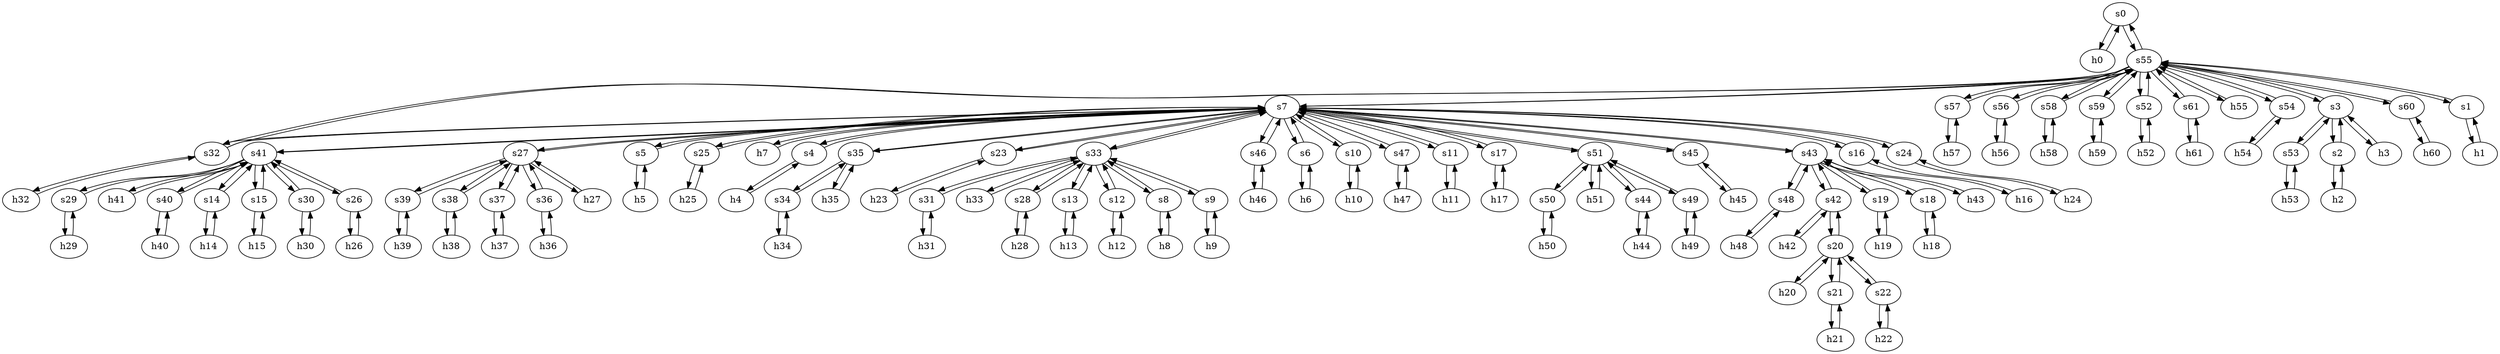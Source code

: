 strict digraph FORTHNET {
	s0	 [id=0,
		type=switch];
	h0	 [ip="111.0.0.0",
		mac="00:00:00:00:0:0",
		type=host];
	s0 -> h0	 [capacity="1Gbps",
		cost=1,
		dst_port=1,
		src_port=1];
	s55	 [id=55,
		type=switch];
	s0 -> s55	 [capacity="1Gbps",
		cost=1,
		dst_port=2,
		src_port=2];
	s7	 [id=7,
		type=switch];
	s23	 [id=23,
		type=switch];
	s7 -> s23	 [capacity="1Gbps",
		cost=1,
		dst_port=2,
		src_port=22];
	s33	 [id=33,
		type=switch];
	s7 -> s33	 [capacity="1Gbps",
		cost=1,
		dst_port=2,
		src_port=6];
	s7 -> s55	 [capacity="1Gbps",
		cost=1,
		dst_port=5,
		src_port=18];
	s32	 [id=32,
		type=switch];
	s7 -> s32	 [capacity="1Gbps",
		cost=1,
		dst_port=2,
		src_port=5];
	s46	 [id=46,
		type=switch];
	s7 -> s46	 [capacity="1Gbps",
		cost=1,
		dst_port=2,
		src_port=12];
	s6	 [id=6,
		type=switch];
	s7 -> s6	 [capacity="1Gbps",
		cost=1,
		dst_port=2,
		src_port=4];
	s10	 [id=10,
		type=switch];
	s7 -> s10	 [capacity="1Gbps",
		cost=1,
		dst_port=2,
		src_port=9];
	s47	 [id=47,
		type=switch];
	s7 -> s47	 [capacity="1Gbps",
		cost=1,
		dst_port=2,
		src_port=13];
	s11	 [id=11,
		type=switch];
	s7 -> s11	 [capacity="1Gbps",
		cost=1,
		dst_port=2,
		src_port=10];
	s17	 [id=17,
		type=switch];
	s7 -> s17	 [capacity="1Gbps",
		cost=1,
		dst_port=2,
		src_port=15];
	s51	 [id=51,
		type=switch];
	s7 -> s51	 [capacity="1Gbps",
		cost=1,
		dst_port=2,
		src_port=16];
	s45	 [id=45,
		type=switch];
	s7 -> s45	 [capacity="1Gbps",
		cost=1,
		dst_port=2,
		src_port=11];
	s43	 [id=43,
		type=switch];
	s7 -> s43	 [capacity="1Gbps",
		cost=1,
		dst_port=2,
		src_port=17];
	s16	 [id=16,
		type=switch];
	s7 -> s16	 [capacity="1Gbps",
		cost=1,
		dst_port=2,
		src_port=14];
	s24	 [id=24,
		type=switch];
	s7 -> s24	 [capacity="1Gbps",
		cost=1,
		dst_port=2,
		src_port=19];
	s41	 [id=41,
		type=switch];
	s7 -> s41	 [capacity="1Gbps",
		cost=1,
		dst_port=2,
		src_port=8];
	s27	 [id=27,
		type=switch];
	s7 -> s27	 [capacity="1Gbps",
		cost=1,
		dst_port=2,
		src_port=21];
	s5	 [id=5,
		type=switch];
	s7 -> s5	 [capacity="1Gbps",
		cost=1,
		dst_port=2,
		src_port=3];
	s25	 [id=25,
		type=switch];
	s7 -> s25	 [capacity="1Gbps",
		cost=1,
		dst_port=2,
		src_port=20];
	h7	 [ip="111.0.7.7",
		mac="00:00:00:00:7:7",
		type=host];
	s7 -> h7	 [capacity="1Gbps",
		cost=1,
		dst_port=1,
		src_port=1];
	s4	 [id=4,
		type=switch];
	s7 -> s4	 [capacity="1Gbps",
		cost=1,
		dst_port=2,
		src_port=2];
	s35	 [id=35,
		type=switch];
	s7 -> s35	 [capacity="1Gbps",
		cost=1,
		dst_port=2,
		src_port=7];
	h20	 [ip="111.0.20.20",
		mac="00:00:00:00:20:20",
		type=host];
	s20	 [id=20,
		type=switch];
	h20 -> s20	 [capacity="1Gbps",
		cost=1,
		dst_port=1,
		src_port=1];
	h47	 [ip="111.0.47.47",
		mac="00:00:00:00:47:47",
		type=host];
	h47 -> s47	 [capacity="1Gbps",
		cost=1,
		dst_port=1,
		src_port=1];
	h46	 [ip="111.0.46.46",
		mac="00:00:00:00:46:46",
		type=host];
	h46 -> s46	 [capacity="1Gbps",
		cost=1,
		dst_port=1,
		src_port=1];
	h45	 [ip="111.0.45.45",
		mac="00:00:00:00:45:45",
		type=host];
	h45 -> s45	 [capacity="1Gbps",
		cost=1,
		dst_port=1,
		src_port=1];
	h44	 [ip="111.0.44.44",
		mac="00:00:00:00:44:44",
		type=host];
	s44	 [id=44,
		type=switch];
	h44 -> s44	 [capacity="1Gbps",
		cost=1,
		dst_port=1,
		src_port=1];
	h43	 [ip="111.0.43.43",
		mac="00:00:00:00:43:43",
		type=host];
	h43 -> s43	 [capacity="1Gbps",
		cost=1,
		dst_port=1,
		src_port=1];
	s5 -> s7	 [capacity="1Gbps",
		cost=1,
		dst_port=3,
		src_port=2];
	h5	 [ip="111.0.5.5",
		mac="00:00:00:00:5:5",
		type=host];
	s5 -> h5	 [capacity="1Gbps",
		cost=1,
		dst_port=1,
		src_port=1];
	h41	 [ip="111.0.41.41",
		mac="00:00:00:00:41:41",
		type=host];
	h41 -> s41	 [capacity="1Gbps",
		cost=1,
		dst_port=1,
		src_port=1];
	h40	 [ip="111.0.40.40",
		mac="00:00:00:00:40:40",
		type=host];
	s40	 [id=40,
		type=switch];
	h40 -> s40	 [capacity="1Gbps",
		cost=1,
		dst_port=1,
		src_port=1];
	s4 -> s7	 [capacity="1Gbps",
		cost=1,
		dst_port=2,
		src_port=2];
	h4	 [ip="111.0.4.4",
		mac="00:00:00:00:4:4",
		type=host];
	s4 -> h4	 [capacity="1Gbps",
		cost=1,
		dst_port=1,
		src_port=1];
	h49	 [ip="111.0.49.49",
		mac="00:00:00:00:49:49",
		type=host];
	s49	 [id=49,
		type=switch];
	h49 -> s49	 [capacity="1Gbps",
		cost=1,
		dst_port=1,
		src_port=1];
	h48	 [ip="111.0.48.48",
		mac="00:00:00:00:48:48",
		type=host];
	s48	 [id=48,
		type=switch];
	h48 -> s48	 [capacity="1Gbps",
		cost=1,
		dst_port=1,
		src_port=1];
	s57	 [id=57,
		type=switch];
	s57 -> s55	 [capacity="1Gbps",
		cost=1,
		dst_port=10,
		src_port=2];
	h57	 [ip="111.0.57.57",
		mac="00:00:00:00:57:57",
		type=host];
	s57 -> h57	 [capacity="1Gbps",
		cost=1,
		dst_port=1,
		src_port=1];
	s56	 [id=56,
		type=switch];
	s56 -> s55	 [capacity="1Gbps",
		cost=1,
		dst_port=9,
		src_port=2];
	h56	 [ip="111.0.56.56",
		mac="00:00:00:00:56:56",
		type=host];
	s56 -> h56	 [capacity="1Gbps",
		cost=1,
		dst_port=1,
		src_port=1];
	s58	 [id=58,
		type=switch];
	s55 -> s58	 [capacity="1Gbps",
		cost=1,
		dst_port=2,
		src_port=11];
	s55 -> s56	 [capacity="1Gbps",
		cost=1,
		dst_port=2,
		src_port=9];
	s59	 [id=59,
		type=switch];
	s55 -> s59	 [capacity="1Gbps",
		cost=1,
		dst_port=2,
		src_port=12];
	s55 -> s32	 [capacity="1Gbps",
		cost=1,
		dst_port=3,
		src_port=6];
	s52	 [id=52,
		type=switch];
	s55 -> s52	 [capacity="1Gbps",
		cost=1,
		dst_port=2,
		src_port=7];
	s61	 [id=61,
		type=switch];
	s55 -> s61	 [capacity="1Gbps",
		cost=1,
		dst_port=2,
		src_port=14];
	s55 -> s7	 [capacity="1Gbps",
		cost=1,
		dst_port=18,
		src_port=5];
	h55	 [ip="111.0.55.55",
		mac="00:00:00:00:55:55",
		type=host];
	s55 -> h55	 [capacity="1Gbps",
		cost=1,
		dst_port=1,
		src_port=1];
	s54	 [id=54,
		type=switch];
	s55 -> s54	 [capacity="1Gbps",
		cost=1,
		dst_port=2,
		src_port=8];
	s3	 [id=3,
		type=switch];
	s55 -> s3	 [capacity="1Gbps",
		cost=1,
		dst_port=4,
		src_port=4];
	s60	 [id=60,
		type=switch];
	s55 -> s60	 [capacity="1Gbps",
		cost=1,
		dst_port=2,
		src_port=13];
	s1	 [id=1,
		type=switch];
	s55 -> s1	 [capacity="1Gbps",
		cost=1,
		dst_port=2,
		src_port=3];
	s55 -> s57	 [capacity="1Gbps",
		cost=1,
		dst_port=2,
		src_port=10];
	s55 -> s0	 [capacity="1Gbps",
		cost=1,
		dst_port=2,
		src_port=2];
	s54 -> s55	 [capacity="1Gbps",
		cost=1,
		dst_port=8,
		src_port=2];
	h54	 [ip="111.0.54.54",
		mac="00:00:00:00:54:54",
		type=host];
	s54 -> h54	 [capacity="1Gbps",
		cost=1,
		dst_port=1,
		src_port=1];
	s53	 [id=53,
		type=switch];
	h53	 [ip="111.0.53.53",
		mac="00:00:00:00:53:53",
		type=host];
	s53 -> h53	 [capacity="1Gbps",
		cost=1,
		dst_port=1,
		src_port=1];
	s53 -> s3	 [capacity="1Gbps",
		cost=1,
		dst_port=3,
		src_port=2];
	s52 -> s55	 [capacity="1Gbps",
		cost=1,
		dst_port=7,
		src_port=2];
	h52	 [ip="111.0.52.52",
		mac="00:00:00:00:52:52",
		type=host];
	s52 -> h52	 [capacity="1Gbps",
		cost=1,
		dst_port=1,
		src_port=1];
	s51 -> s49	 [capacity="1Gbps",
		cost=1,
		dst_port=2,
		src_port=4];
	s51 -> s7	 [capacity="1Gbps",
		cost=1,
		dst_port=16,
		src_port=2];
	s50	 [id=50,
		type=switch];
	s51 -> s50	 [capacity="1Gbps",
		cost=1,
		dst_port=2,
		src_port=5];
	s51 -> s44	 [capacity="1Gbps",
		cost=1,
		dst_port=2,
		src_port=3];
	h51	 [ip="111.0.51.51",
		mac="00:00:00:00:51:51",
		type=host];
	s51 -> h51	 [capacity="1Gbps",
		cost=1,
		dst_port=1,
		src_port=1];
	h50	 [ip="111.0.50.50",
		mac="00:00:00:00:50:50",
		type=host];
	s50 -> h50	 [capacity="1Gbps",
		cost=1,
		dst_port=1,
		src_port=1];
	s50 -> s51	 [capacity="1Gbps",
		cost=1,
		dst_port=5,
		src_port=2];
	s59 -> s55	 [capacity="1Gbps",
		cost=1,
		dst_port=12,
		src_port=2];
	h59	 [ip="111.0.59.59",
		mac="00:00:00:00:59:59",
		type=host];
	s59 -> h59	 [capacity="1Gbps",
		cost=1,
		dst_port=1,
		src_port=1];
	s58 -> s55	 [capacity="1Gbps",
		cost=1,
		dst_port=11,
		src_port=2];
	h58	 [ip="111.0.58.58",
		mac="00:00:00:00:58:58",
		type=host];
	s58 -> h58	 [capacity="1Gbps",
		cost=1,
		dst_port=1,
		src_port=1];
	h54 -> s54	 [capacity="1Gbps",
		cost=1,
		dst_port=1,
		src_port=1];
	h55 -> s55	 [capacity="1Gbps",
		cost=1,
		dst_port=1,
		src_port=1];
	h56 -> s56	 [capacity="1Gbps",
		cost=1,
		dst_port=1,
		src_port=1];
	h57 -> s57	 [capacity="1Gbps",
		cost=1,
		dst_port=1,
		src_port=1];
	h50 -> s50	 [capacity="1Gbps",
		cost=1,
		dst_port=1,
		src_port=1];
	h51 -> s51	 [capacity="1Gbps",
		cost=1,
		dst_port=1,
		src_port=1];
	h52 -> s52	 [capacity="1Gbps",
		cost=1,
		dst_port=1,
		src_port=1];
	h53 -> s53	 [capacity="1Gbps",
		cost=1,
		dst_port=1,
		src_port=1];
	h58 -> s58	 [capacity="1Gbps",
		cost=1,
		dst_port=1,
		src_port=1];
	h59 -> s59	 [capacity="1Gbps",
		cost=1,
		dst_port=1,
		src_port=1];
	s44 -> s51	 [capacity="1Gbps",
		cost=1,
		dst_port=3,
		src_port=2];
	s44 -> h44	 [capacity="1Gbps",
		cost=1,
		dst_port=1,
		src_port=1];
	h24	 [ip="111.0.24.24",
		mac="00:00:00:00:24:24",
		type=host];
	h24 -> s24	 [capacity="1Gbps",
		cost=1,
		dst_port=1,
		src_port=1];
	s46 -> s7	 [capacity="1Gbps",
		cost=1,
		dst_port=12,
		src_port=2];
	s46 -> h46	 [capacity="1Gbps",
		cost=1,
		dst_port=1,
		src_port=1];
	s47 -> h47	 [capacity="1Gbps",
		cost=1,
		dst_port=1,
		src_port=1];
	s47 -> s7	 [capacity="1Gbps",
		cost=1,
		dst_port=13,
		src_port=2];
	s40 -> s41	 [capacity="1Gbps",
		cost=1,
		dst_port=8,
		src_port=2];
	s40 -> h40	 [capacity="1Gbps",
		cost=1,
		dst_port=1,
		src_port=1];
	s41 -> h41	 [capacity="1Gbps",
		cost=1,
		dst_port=1,
		src_port=1];
	s14	 [id=14,
		type=switch];
	s41 -> s14	 [capacity="1Gbps",
		cost=1,
		dst_port=2,
		src_port=3];
	s41 -> s7	 [capacity="1Gbps",
		cost=1,
		dst_port=8,
		src_port=2];
	s15	 [id=15,
		type=switch];
	s41 -> s15	 [capacity="1Gbps",
		cost=1,
		dst_port=2,
		src_port=4];
	s30	 [id=30,
		type=switch];
	s41 -> s30	 [capacity="1Gbps",
		cost=1,
		dst_port=2,
		src_port=7];
	s26	 [id=26,
		type=switch];
	s41 -> s26	 [capacity="1Gbps",
		cost=1,
		dst_port=2,
		src_port=5];
	s41 -> s40	 [capacity="1Gbps",
		cost=1,
		dst_port=2,
		src_port=8];
	s29	 [id=29,
		type=switch];
	s41 -> s29	 [capacity="1Gbps",
		cost=1,
		dst_port=2,
		src_port=6];
	s42	 [id=42,
		type=switch];
	h42	 [ip="111.0.42.42",
		mac="00:00:00:00:42:42",
		type=host];
	s42 -> h42	 [capacity="1Gbps",
		cost=1,
		dst_port=1,
		src_port=1];
	s42 -> s43	 [capacity="1Gbps",
		cost=1,
		dst_port=5,
		src_port=3];
	s42 -> s20	 [capacity="1Gbps",
		cost=1,
		dst_port=2,
		src_port=2];
	s43 -> s42	 [capacity="1Gbps",
		cost=1,
		dst_port=3,
		src_port=5];
	s43 -> h43	 [capacity="1Gbps",
		cost=1,
		dst_port=1,
		src_port=1];
	s43 -> s48	 [capacity="1Gbps",
		cost=1,
		dst_port=2,
		src_port=6];
	s43 -> s7	 [capacity="1Gbps",
		cost=1,
		dst_port=17,
		src_port=2];
	s19	 [id=19,
		type=switch];
	s43 -> s19	 [capacity="1Gbps",
		cost=1,
		dst_port=2,
		src_port=4];
	s18	 [id=18,
		type=switch];
	s43 -> s18	 [capacity="1Gbps",
		cost=1,
		dst_port=2,
		src_port=3];
	s48 -> s43	 [capacity="1Gbps",
		cost=1,
		dst_port=6,
		src_port=2];
	s48 -> h48	 [capacity="1Gbps",
		cost=1,
		dst_port=1,
		src_port=1];
	s49 -> s51	 [capacity="1Gbps",
		cost=1,
		dst_port=4,
		src_port=2];
	s49 -> h49	 [capacity="1Gbps",
		cost=1,
		dst_port=1,
		src_port=1];
	h42 -> s42	 [capacity="1Gbps",
		cost=1,
		dst_port=1,
		src_port=1];
	h61	 [ip="111.0.61.61",
		mac="00:00:00:00:61:61",
		type=host];
	h61 -> s61	 [capacity="1Gbps",
		cost=1,
		dst_port=1,
		src_port=1];
	h60	 [ip="111.0.60.60",
		mac="00:00:00:00:60:60",
		type=host];
	h60 -> s60	 [capacity="1Gbps",
		cost=1,
		dst_port=1,
		src_port=1];
	s45 -> s7	 [capacity="1Gbps",
		cost=1,
		dst_port=11,
		src_port=2];
	s45 -> h45	 [capacity="1Gbps",
		cost=1,
		dst_port=1,
		src_port=1];
	s19 -> s43	 [capacity="1Gbps",
		cost=1,
		dst_port=4,
		src_port=2];
	h19	 [ip="111.0.19.19",
		mac="00:00:00:00:19:19",
		type=host];
	s19 -> h19	 [capacity="1Gbps",
		cost=1,
		dst_port=1,
		src_port=1];
	s18 -> s43	 [capacity="1Gbps",
		cost=1,
		dst_port=3,
		src_port=2];
	h18	 [ip="111.0.18.18",
		mac="00:00:00:00:18:18",
		type=host];
	s18 -> h18	 [capacity="1Gbps",
		cost=1,
		dst_port=1,
		src_port=1];
	s13	 [id=13,
		type=switch];
	s13 -> s33	 [capacity="1Gbps",
		cost=1,
		dst_port=6,
		src_port=2];
	h13	 [ip="111.0.13.13",
		mac="00:00:00:00:13:13",
		type=host];
	s13 -> h13	 [capacity="1Gbps",
		cost=1,
		dst_port=1,
		src_port=1];
	s12	 [id=12,
		type=switch];
	s12 -> s33	 [capacity="1Gbps",
		cost=1,
		dst_port=5,
		src_port=2];
	h12	 [ip="111.0.12.12",
		mac="00:00:00:00:12:12",
		type=host];
	s12 -> h12	 [capacity="1Gbps",
		cost=1,
		dst_port=1,
		src_port=1];
	h11	 [ip="111.0.11.11",
		mac="00:00:00:00:11:11",
		type=host];
	s11 -> h11	 [capacity="1Gbps",
		cost=1,
		dst_port=1,
		src_port=1];
	s11 -> s7	 [capacity="1Gbps",
		cost=1,
		dst_port=10,
		src_port=2];
	s10 -> s7	 [capacity="1Gbps",
		cost=1,
		dst_port=9,
		src_port=2];
	h10	 [ip="111.0.10.10",
		mac="00:00:00:00:10:10",
		type=host];
	s10 -> h10	 [capacity="1Gbps",
		cost=1,
		dst_port=1,
		src_port=1];
	h17	 [ip="111.0.17.17",
		mac="00:00:00:00:17:17",
		type=host];
	s17 -> h17	 [capacity="1Gbps",
		cost=1,
		dst_port=1,
		src_port=1];
	s17 -> s7	 [capacity="1Gbps",
		cost=1,
		dst_port=15,
		src_port=2];
	s16 -> s7	 [capacity="1Gbps",
		cost=1,
		dst_port=14,
		src_port=2];
	h16	 [ip="111.0.16.16",
		mac="00:00:00:00:16:16",
		type=host];
	s16 -> h16	 [capacity="1Gbps",
		cost=1,
		dst_port=1,
		src_port=1];
	h15	 [ip="111.0.15.15",
		mac="00:00:00:00:15:15",
		type=host];
	s15 -> h15	 [capacity="1Gbps",
		cost=1,
		dst_port=1,
		src_port=1];
	s15 -> s41	 [capacity="1Gbps",
		cost=1,
		dst_port=4,
		src_port=2];
	s14 -> s41	 [capacity="1Gbps",
		cost=1,
		dst_port=3,
		src_port=2];
	h14	 [ip="111.0.14.14",
		mac="00:00:00:00:14:14",
		type=host];
	s14 -> h14	 [capacity="1Gbps",
		cost=1,
		dst_port=1,
		src_port=1];
	s60 -> s55	 [capacity="1Gbps",
		cost=1,
		dst_port=13,
		src_port=2];
	s60 -> h60	 [capacity="1Gbps",
		cost=1,
		dst_port=1,
		src_port=1];
	s61 -> s55	 [capacity="1Gbps",
		cost=1,
		dst_port=14,
		src_port=2];
	s61 -> h61	 [capacity="1Gbps",
		cost=1,
		dst_port=1,
		src_port=1];
	h8	 [ip="111.0.8.8",
		mac="00:00:00:00:8:8",
		type=host];
	s8	 [id=8,
		type=switch];
	h8 -> s8	 [capacity="1Gbps",
		cost=1,
		dst_port=1,
		src_port=1];
	h9	 [ip="111.0.9.9",
		mac="00:00:00:00:9:9",
		type=host];
	s9	 [id=9,
		type=switch];
	h9 -> s9	 [capacity="1Gbps",
		cost=1,
		dst_port=1,
		src_port=1];
	h2	 [ip="111.0.2.2",
		mac="00:00:00:00:2:2",
		type=host];
	s2	 [id=2,
		type=switch];
	h2 -> s2	 [capacity="1Gbps",
		cost=1,
		dst_port=1,
		src_port=1];
	h3	 [ip="111.0.3.3",
		mac="00:00:00:00:3:3",
		type=host];
	h3 -> s3	 [capacity="1Gbps",
		cost=1,
		dst_port=1,
		src_port=1];
	h0 -> s0	 [capacity="1Gbps",
		cost=1,
		dst_port=1,
		src_port=1];
	h1	 [ip="111.0.1.1",
		mac="00:00:00:00:1:1",
		type=host];
	h1 -> s1	 [capacity="1Gbps",
		cost=1,
		dst_port=1,
		src_port=1];
	h6	 [ip="111.0.6.6",
		mac="00:00:00:00:6:6",
		type=host];
	h6 -> s6	 [capacity="1Gbps",
		cost=1,
		dst_port=1,
		src_port=1];
	h7 -> s7	 [capacity="1Gbps",
		cost=1,
		dst_port=1,
		src_port=1];
	h4 -> s4	 [capacity="1Gbps",
		cost=1,
		dst_port=1,
		src_port=1];
	h5 -> s5	 [capacity="1Gbps",
		cost=1,
		dst_port=1,
		src_port=1];
	s39	 [id=39,
		type=switch];
	s39 -> s27	 [capacity="1Gbps",
		cost=1,
		dst_port=3,
		src_port=2];
	h39	 [ip="111.0.39.39",
		mac="00:00:00:00:39:39",
		type=host];
	s39 -> h39	 [capacity="1Gbps",
		cost=1,
		dst_port=1,
		src_port=1];
	s38	 [id=38,
		type=switch];
	s38 -> s27	 [capacity="1Gbps",
		cost=1,
		dst_port=6,
		src_port=2];
	h38	 [ip="111.0.38.38",
		mac="00:00:00:00:38:38",
		type=host];
	s38 -> h38	 [capacity="1Gbps",
		cost=1,
		dst_port=1,
		src_port=1];
	s34	 [id=34,
		type=switch];
	s35 -> s34	 [capacity="1Gbps",
		cost=1,
		dst_port=2,
		src_port=3];
	s35 -> s7	 [capacity="1Gbps",
		cost=1,
		dst_port=7,
		src_port=2];
	h35	 [ip="111.0.35.35",
		mac="00:00:00:00:35:35",
		type=host];
	s35 -> h35	 [capacity="1Gbps",
		cost=1,
		dst_port=1,
		src_port=1];
	h34	 [ip="111.0.34.34",
		mac="00:00:00:00:34:34",
		type=host];
	s34 -> h34	 [capacity="1Gbps",
		cost=1,
		dst_port=1,
		src_port=1];
	s34 -> s35	 [capacity="1Gbps",
		cost=1,
		dst_port=3,
		src_port=2];
	s37	 [id=37,
		type=switch];
	s37 -> s27	 [capacity="1Gbps",
		cost=1,
		dst_port=5,
		src_port=2];
	h37	 [ip="111.0.37.37",
		mac="00:00:00:00:37:37",
		type=host];
	s37 -> h37	 [capacity="1Gbps",
		cost=1,
		dst_port=1,
		src_port=1];
	s36	 [id=36,
		type=switch];
	s36 -> s27	 [capacity="1Gbps",
		cost=1,
		dst_port=4,
		src_port=2];
	h36	 [ip="111.0.36.36",
		mac="00:00:00:00:36:36",
		type=host];
	s36 -> h36	 [capacity="1Gbps",
		cost=1,
		dst_port=1,
		src_port=1];
	s31	 [id=31,
		type=switch];
	h31	 [ip="111.0.31.31",
		mac="00:00:00:00:31:31",
		type=host];
	s31 -> h31	 [capacity="1Gbps",
		cost=1,
		dst_port=1,
		src_port=1];
	s31 -> s33	 [capacity="1Gbps",
		cost=1,
		dst_port=8,
		src_port=2];
	h30	 [ip="111.0.30.30",
		mac="00:00:00:00:30:30",
		type=host];
	s30 -> h30	 [capacity="1Gbps",
		cost=1,
		dst_port=1,
		src_port=1];
	s30 -> s41	 [capacity="1Gbps",
		cost=1,
		dst_port=7,
		src_port=2];
	s33 -> s8	 [capacity="1Gbps",
		cost=1,
		dst_port=2,
		src_port=3];
	s33 -> s31	 [capacity="1Gbps",
		cost=1,
		dst_port=2,
		src_port=8];
	h33	 [ip="111.0.33.33",
		mac="00:00:00:00:33:33",
		type=host];
	s33 -> h33	 [capacity="1Gbps",
		cost=1,
		dst_port=1,
		src_port=1];
	s33 -> s13	 [capacity="1Gbps",
		cost=1,
		dst_port=2,
		src_port=6];
	s33 -> s7	 [capacity="1Gbps",
		cost=1,
		dst_port=6,
		src_port=2];
	s28	 [id=28,
		type=switch];
	s33 -> s28	 [capacity="1Gbps",
		cost=1,
		dst_port=2,
		src_port=7];
	s33 -> s12	 [capacity="1Gbps",
		cost=1,
		dst_port=2,
		src_port=5];
	s33 -> s9	 [capacity="1Gbps",
		cost=1,
		dst_port=2,
		src_port=4];
	h32	 [ip="111.0.32.32",
		mac="00:00:00:00:32:32",
		type=host];
	s32 -> h32	 [capacity="1Gbps",
		cost=1,
		dst_port=1,
		src_port=1];
	s32 -> s55	 [capacity="1Gbps",
		cost=1,
		dst_port=6,
		src_port=3];
	s32 -> s7	 [capacity="1Gbps",
		cost=1,
		dst_port=5,
		src_port=2];
	h18 -> s18	 [capacity="1Gbps",
		cost=1,
		dst_port=1,
		src_port=1];
	h19 -> s19	 [capacity="1Gbps",
		cost=1,
		dst_port=1,
		src_port=1];
	h10 -> s10	 [capacity="1Gbps",
		cost=1,
		dst_port=1,
		src_port=1];
	h11 -> s11	 [capacity="1Gbps",
		cost=1,
		dst_port=1,
		src_port=1];
	h12 -> s12	 [capacity="1Gbps",
		cost=1,
		dst_port=1,
		src_port=1];
	h13 -> s13	 [capacity="1Gbps",
		cost=1,
		dst_port=1,
		src_port=1];
	h14 -> s14	 [capacity="1Gbps",
		cost=1,
		dst_port=1,
		src_port=1];
	h15 -> s15	 [capacity="1Gbps",
		cost=1,
		dst_port=1,
		src_port=1];
	h16 -> s16	 [capacity="1Gbps",
		cost=1,
		dst_port=1,
		src_port=1];
	h17 -> s17	 [capacity="1Gbps",
		cost=1,
		dst_port=1,
		src_port=1];
	s9 -> s33	 [capacity="1Gbps",
		cost=1,
		dst_port=4,
		src_port=2];
	s9 -> h9	 [capacity="1Gbps",
		cost=1,
		dst_port=1,
		src_port=1];
	s8 -> s33	 [capacity="1Gbps",
		cost=1,
		dst_port=3,
		src_port=2];
	s8 -> h8	 [capacity="1Gbps",
		cost=1,
		dst_port=1,
		src_port=1];
	h29	 [ip="111.0.29.29",
		mac="00:00:00:00:29:29",
		type=host];
	h29 -> s29	 [capacity="1Gbps",
		cost=1,
		dst_port=1,
		src_port=1];
	h28	 [ip="111.0.28.28",
		mac="00:00:00:00:28:28",
		type=host];
	h28 -> s28	 [capacity="1Gbps",
		cost=1,
		dst_port=1,
		src_port=1];
	h23	 [ip="111.0.23.23",
		mac="00:00:00:00:23:23",
		type=host];
	s23 -> h23	 [capacity="1Gbps",
		cost=1,
		dst_port=1,
		src_port=1];
	s23 -> s7	 [capacity="1Gbps",
		cost=1,
		dst_port=22,
		src_port=2];
	s3 -> s53	 [capacity="1Gbps",
		cost=1,
		dst_port=2,
		src_port=3];
	s3 -> s55	 [capacity="1Gbps",
		cost=1,
		dst_port=4,
		src_port=4];
	s3 -> h3	 [capacity="1Gbps",
		cost=1,
		dst_port=1,
		src_port=1];
	s3 -> s2	 [capacity="1Gbps",
		cost=1,
		dst_port=2,
		src_port=2];
	s2 -> s3	 [capacity="1Gbps",
		cost=1,
		dst_port=2,
		src_port=2];
	s2 -> h2	 [capacity="1Gbps",
		cost=1,
		dst_port=1,
		src_port=1];
	s1 -> s55	 [capacity="1Gbps",
		cost=1,
		dst_port=3,
		src_port=2];
	s1 -> h1	 [capacity="1Gbps",
		cost=1,
		dst_port=1,
		src_port=1];
	h26	 [ip="111.0.26.26",
		mac="00:00:00:00:26:26",
		type=host];
	h26 -> s26	 [capacity="1Gbps",
		cost=1,
		dst_port=1,
		src_port=1];
	h21	 [ip="111.0.21.21",
		mac="00:00:00:00:21:21",
		type=host];
	s21	 [id=21,
		type=switch];
	h21 -> s21	 [capacity="1Gbps",
		cost=1,
		dst_port=1,
		src_port=1];
	s6 -> s7	 [capacity="1Gbps",
		cost=1,
		dst_port=4,
		src_port=2];
	s6 -> h6	 [capacity="1Gbps",
		cost=1,
		dst_port=1,
		src_port=1];
	h23 -> s23	 [capacity="1Gbps",
		cost=1,
		dst_port=1,
		src_port=1];
	h22	 [ip="111.0.22.22",
		mac="00:00:00:00:22:22",
		type=host];
	s22	 [id=22,
		type=switch];
	h22 -> s22	 [capacity="1Gbps",
		cost=1,
		dst_port=1,
		src_port=1];
	h32 -> s32	 [capacity="1Gbps",
		cost=1,
		dst_port=1,
		src_port=1];
	h33 -> s33	 [capacity="1Gbps",
		cost=1,
		dst_port=1,
		src_port=1];
	h30 -> s30	 [capacity="1Gbps",
		cost=1,
		dst_port=1,
		src_port=1];
	h31 -> s31	 [capacity="1Gbps",
		cost=1,
		dst_port=1,
		src_port=1];
	h36 -> s36	 [capacity="1Gbps",
		cost=1,
		dst_port=1,
		src_port=1];
	h37 -> s37	 [capacity="1Gbps",
		cost=1,
		dst_port=1,
		src_port=1];
	h34 -> s34	 [capacity="1Gbps",
		cost=1,
		dst_port=1,
		src_port=1];
	h35 -> s35	 [capacity="1Gbps",
		cost=1,
		dst_port=1,
		src_port=1];
	h38 -> s38	 [capacity="1Gbps",
		cost=1,
		dst_port=1,
		src_port=1];
	h39 -> s39	 [capacity="1Gbps",
		cost=1,
		dst_port=1,
		src_port=1];
	s22 -> h22	 [capacity="1Gbps",
		cost=1,
		dst_port=1,
		src_port=1];
	s22 -> s20	 [capacity="1Gbps",
		cost=1,
		dst_port=4,
		src_port=2];
	h25	 [ip="111.0.25.25",
		mac="00:00:00:00:25:25",
		type=host];
	h25 -> s25	 [capacity="1Gbps",
		cost=1,
		dst_port=1,
		src_port=1];
	s20 -> s42	 [capacity="1Gbps",
		cost=1,
		dst_port=2,
		src_port=2];
	s20 -> h20	 [capacity="1Gbps",
		cost=1,
		dst_port=1,
		src_port=1];
	s20 -> s22	 [capacity="1Gbps",
		cost=1,
		dst_port=2,
		src_port=4];
	s20 -> s21	 [capacity="1Gbps",
		cost=1,
		dst_port=2,
		src_port=3];
	s21 -> h21	 [capacity="1Gbps",
		cost=1,
		dst_port=1,
		src_port=1];
	s21 -> s20	 [capacity="1Gbps",
		cost=1,
		dst_port=3,
		src_port=2];
	s26 -> h26	 [capacity="1Gbps",
		cost=1,
		dst_port=1,
		src_port=1];
	s26 -> s41	 [capacity="1Gbps",
		cost=1,
		dst_port=5,
		src_port=2];
	s27 -> s36	 [capacity="1Gbps",
		cost=1,
		dst_port=2,
		src_port=4];
	s27 -> s37	 [capacity="1Gbps",
		cost=1,
		dst_port=2,
		src_port=5];
	s27 -> s7	 [capacity="1Gbps",
		cost=1,
		dst_port=21,
		src_port=2];
	s27 -> s39	 [capacity="1Gbps",
		cost=1,
		dst_port=2,
		src_port=3];
	h27	 [ip="111.0.27.27",
		mac="00:00:00:00:27:27",
		type=host];
	s27 -> h27	 [capacity="1Gbps",
		cost=1,
		dst_port=1,
		src_port=1];
	s27 -> s38	 [capacity="1Gbps",
		cost=1,
		dst_port=2,
		src_port=6];
	s24 -> h24	 [capacity="1Gbps",
		cost=1,
		dst_port=1,
		src_port=1];
	s24 -> s7	 [capacity="1Gbps",
		cost=1,
		dst_port=19,
		src_port=2];
	s25 -> s7	 [capacity="1Gbps",
		cost=1,
		dst_port=20,
		src_port=2];
	s25 -> h25	 [capacity="1Gbps",
		cost=1,
		dst_port=1,
		src_port=1];
	s28 -> s33	 [capacity="1Gbps",
		cost=1,
		dst_port=7,
		src_port=2];
	s28 -> h28	 [capacity="1Gbps",
		cost=1,
		dst_port=1,
		src_port=1];
	s29 -> h29	 [capacity="1Gbps",
		cost=1,
		dst_port=1,
		src_port=1];
	s29 -> s41	 [capacity="1Gbps",
		cost=1,
		dst_port=6,
		src_port=2];
	h27 -> s27	 [capacity="1Gbps",
		cost=1,
		dst_port=1,
		src_port=1];
}
